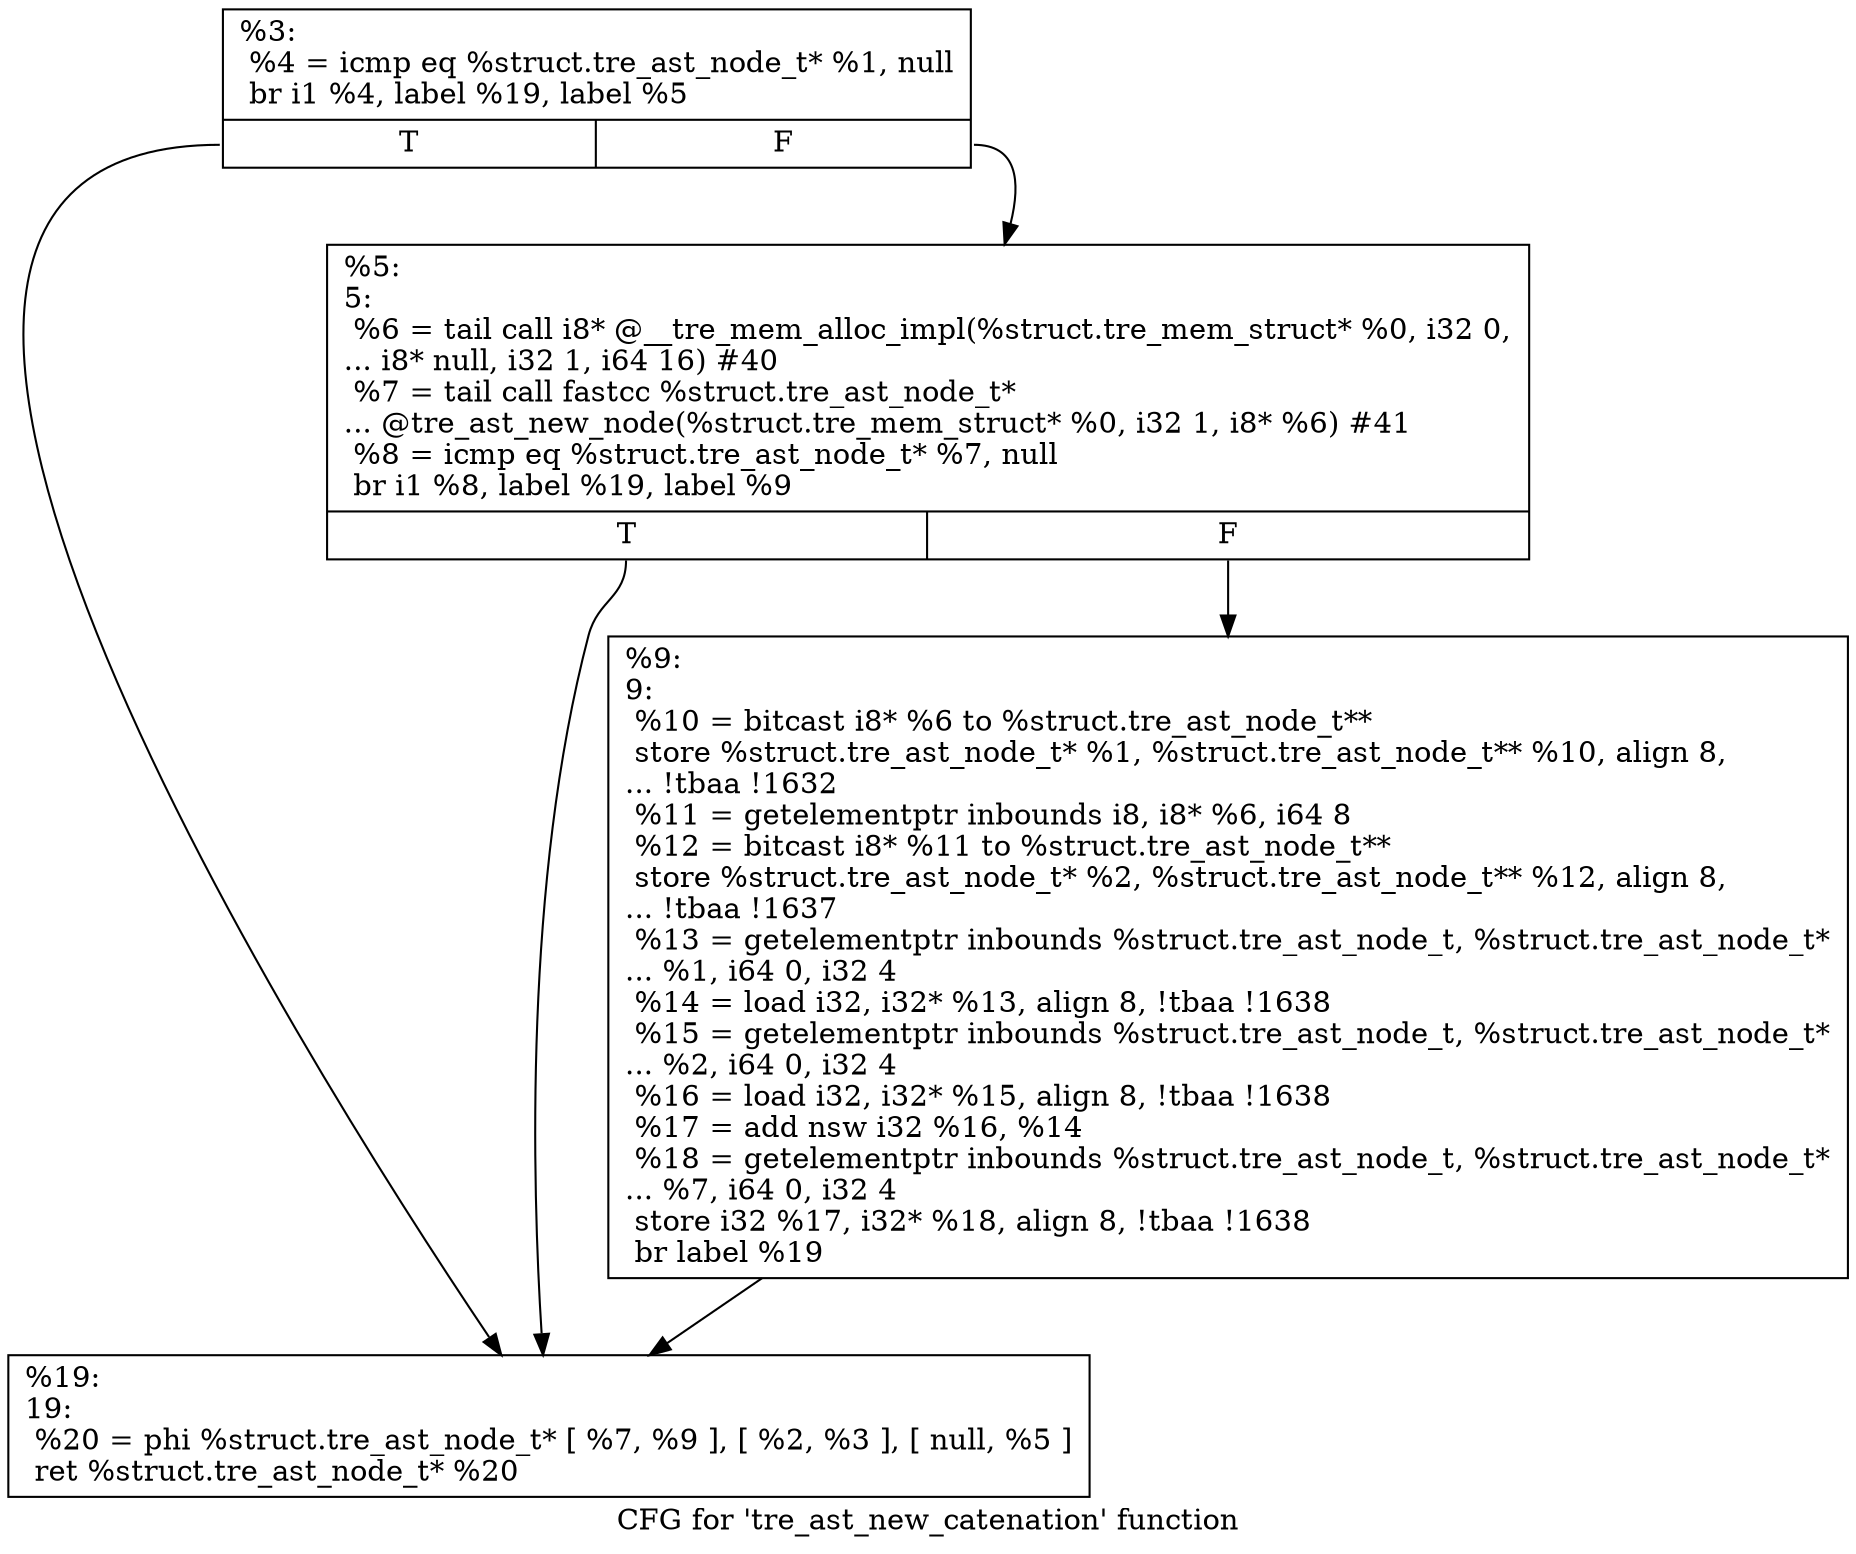 digraph "CFG for 'tre_ast_new_catenation' function" {
	label="CFG for 'tre_ast_new_catenation' function";

	Node0x18e2ec0 [shape=record,label="{%3:\l  %4 = icmp eq %struct.tre_ast_node_t* %1, null\l  br i1 %4, label %19, label %5\l|{<s0>T|<s1>F}}"];
	Node0x18e2ec0:s0 -> Node0x18e3c50;
	Node0x18e2ec0:s1 -> Node0x18e3bb0;
	Node0x18e3bb0 [shape=record,label="{%5:\l5:                                                \l  %6 = tail call i8* @__tre_mem_alloc_impl(%struct.tre_mem_struct* %0, i32 0,\l... i8* null, i32 1, i64 16) #40\l  %7 = tail call fastcc %struct.tre_ast_node_t*\l... @tre_ast_new_node(%struct.tre_mem_struct* %0, i32 1, i8* %6) #41\l  %8 = icmp eq %struct.tre_ast_node_t* %7, null\l  br i1 %8, label %19, label %9\l|{<s0>T|<s1>F}}"];
	Node0x18e3bb0:s0 -> Node0x18e3c50;
	Node0x18e3bb0:s1 -> Node0x18e3c00;
	Node0x18e3c00 [shape=record,label="{%9:\l9:                                                \l  %10 = bitcast i8* %6 to %struct.tre_ast_node_t**\l  store %struct.tre_ast_node_t* %1, %struct.tre_ast_node_t** %10, align 8,\l... !tbaa !1632\l  %11 = getelementptr inbounds i8, i8* %6, i64 8\l  %12 = bitcast i8* %11 to %struct.tre_ast_node_t**\l  store %struct.tre_ast_node_t* %2, %struct.tre_ast_node_t** %12, align 8,\l... !tbaa !1637\l  %13 = getelementptr inbounds %struct.tre_ast_node_t, %struct.tre_ast_node_t*\l... %1, i64 0, i32 4\l  %14 = load i32, i32* %13, align 8, !tbaa !1638\l  %15 = getelementptr inbounds %struct.tre_ast_node_t, %struct.tre_ast_node_t*\l... %2, i64 0, i32 4\l  %16 = load i32, i32* %15, align 8, !tbaa !1638\l  %17 = add nsw i32 %16, %14\l  %18 = getelementptr inbounds %struct.tre_ast_node_t, %struct.tre_ast_node_t*\l... %7, i64 0, i32 4\l  store i32 %17, i32* %18, align 8, !tbaa !1638\l  br label %19\l}"];
	Node0x18e3c00 -> Node0x18e3c50;
	Node0x18e3c50 [shape=record,label="{%19:\l19:                                               \l  %20 = phi %struct.tre_ast_node_t* [ %7, %9 ], [ %2, %3 ], [ null, %5 ]\l  ret %struct.tre_ast_node_t* %20\l}"];
}
